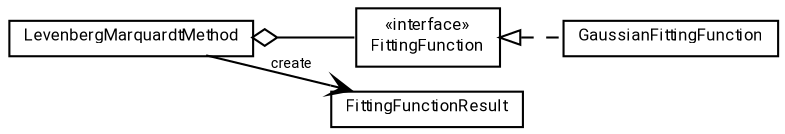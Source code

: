 #!/usr/local/bin/dot
#
# Class diagram 
# Generated by UMLGraph version R5_7_2-60-g0e99a6 (http://www.spinellis.gr/umlgraph/)
#

digraph G {
	graph [fontnames="svg"]
	edge [fontname="Roboto",fontsize=7,labelfontname="Roboto",labelfontsize=7,color="black"];
	node [fontname="Roboto",fontcolor="black",fontsize=8,shape=plaintext,margin=0,width=0,height=0];
	nodesep=0.15;
	ranksep=0.25;
	rankdir=LR;
	// de.lmu.ifi.dbs.elki.math.linearalgebra.fitting.LevenbergMarquardtMethod
	c484572 [label=<<table title="de.lmu.ifi.dbs.elki.math.linearalgebra.fitting.LevenbergMarquardtMethod" border="0" cellborder="1" cellspacing="0" cellpadding="2" href="LevenbergMarquardtMethod.html" target="_parent">
		<tr><td><table border="0" cellspacing="0" cellpadding="1">
		<tr><td align="center" balign="center"> <font face="Roboto">LevenbergMarquardtMethod</font> </td></tr>
		</table></td></tr>
		</table>>, URL="LevenbergMarquardtMethod.html"];
	// de.lmu.ifi.dbs.elki.math.linearalgebra.fitting.FittingFunction
	c484573 [label=<<table title="de.lmu.ifi.dbs.elki.math.linearalgebra.fitting.FittingFunction" border="0" cellborder="1" cellspacing="0" cellpadding="2" href="FittingFunction.html" target="_parent">
		<tr><td><table border="0" cellspacing="0" cellpadding="1">
		<tr><td align="center" balign="center"> &#171;interface&#187; </td></tr>
		<tr><td align="center" balign="center"> <font face="Roboto">FittingFunction</font> </td></tr>
		</table></td></tr>
		</table>>, URL="FittingFunction.html"];
	// de.lmu.ifi.dbs.elki.math.linearalgebra.fitting.FittingFunctionResult
	c484574 [label=<<table title="de.lmu.ifi.dbs.elki.math.linearalgebra.fitting.FittingFunctionResult" border="0" cellborder="1" cellspacing="0" cellpadding="2" href="FittingFunctionResult.html" target="_parent">
		<tr><td><table border="0" cellspacing="0" cellpadding="1">
		<tr><td align="center" balign="center"> <font face="Roboto">FittingFunctionResult</font> </td></tr>
		</table></td></tr>
		</table>>, URL="FittingFunctionResult.html"];
	// de.lmu.ifi.dbs.elki.math.linearalgebra.fitting.GaussianFittingFunction
	c484575 [label=<<table title="de.lmu.ifi.dbs.elki.math.linearalgebra.fitting.GaussianFittingFunction" border="0" cellborder="1" cellspacing="0" cellpadding="2" href="GaussianFittingFunction.html" target="_parent">
		<tr><td><table border="0" cellspacing="0" cellpadding="1">
		<tr><td align="center" balign="center"> <font face="Roboto">GaussianFittingFunction</font> </td></tr>
		</table></td></tr>
		</table>>, URL="GaussianFittingFunction.html"];
	// de.lmu.ifi.dbs.elki.math.linearalgebra.fitting.LevenbergMarquardtMethod has de.lmu.ifi.dbs.elki.math.linearalgebra.fitting.FittingFunction
	c484572 -> c484573 [arrowhead=none,arrowtail=ediamond,dir=back,weight=4];
	// de.lmu.ifi.dbs.elki.math.linearalgebra.fitting.LevenbergMarquardtMethod navassoc de.lmu.ifi.dbs.elki.math.linearalgebra.fitting.FittingFunctionResult
	c484572 -> c484574 [arrowhead=open,weight=1,label="create"];
	// de.lmu.ifi.dbs.elki.math.linearalgebra.fitting.GaussianFittingFunction implements de.lmu.ifi.dbs.elki.math.linearalgebra.fitting.FittingFunction
	c484573 -> c484575 [arrowtail=empty,style=dashed,dir=back,weight=9];
}

